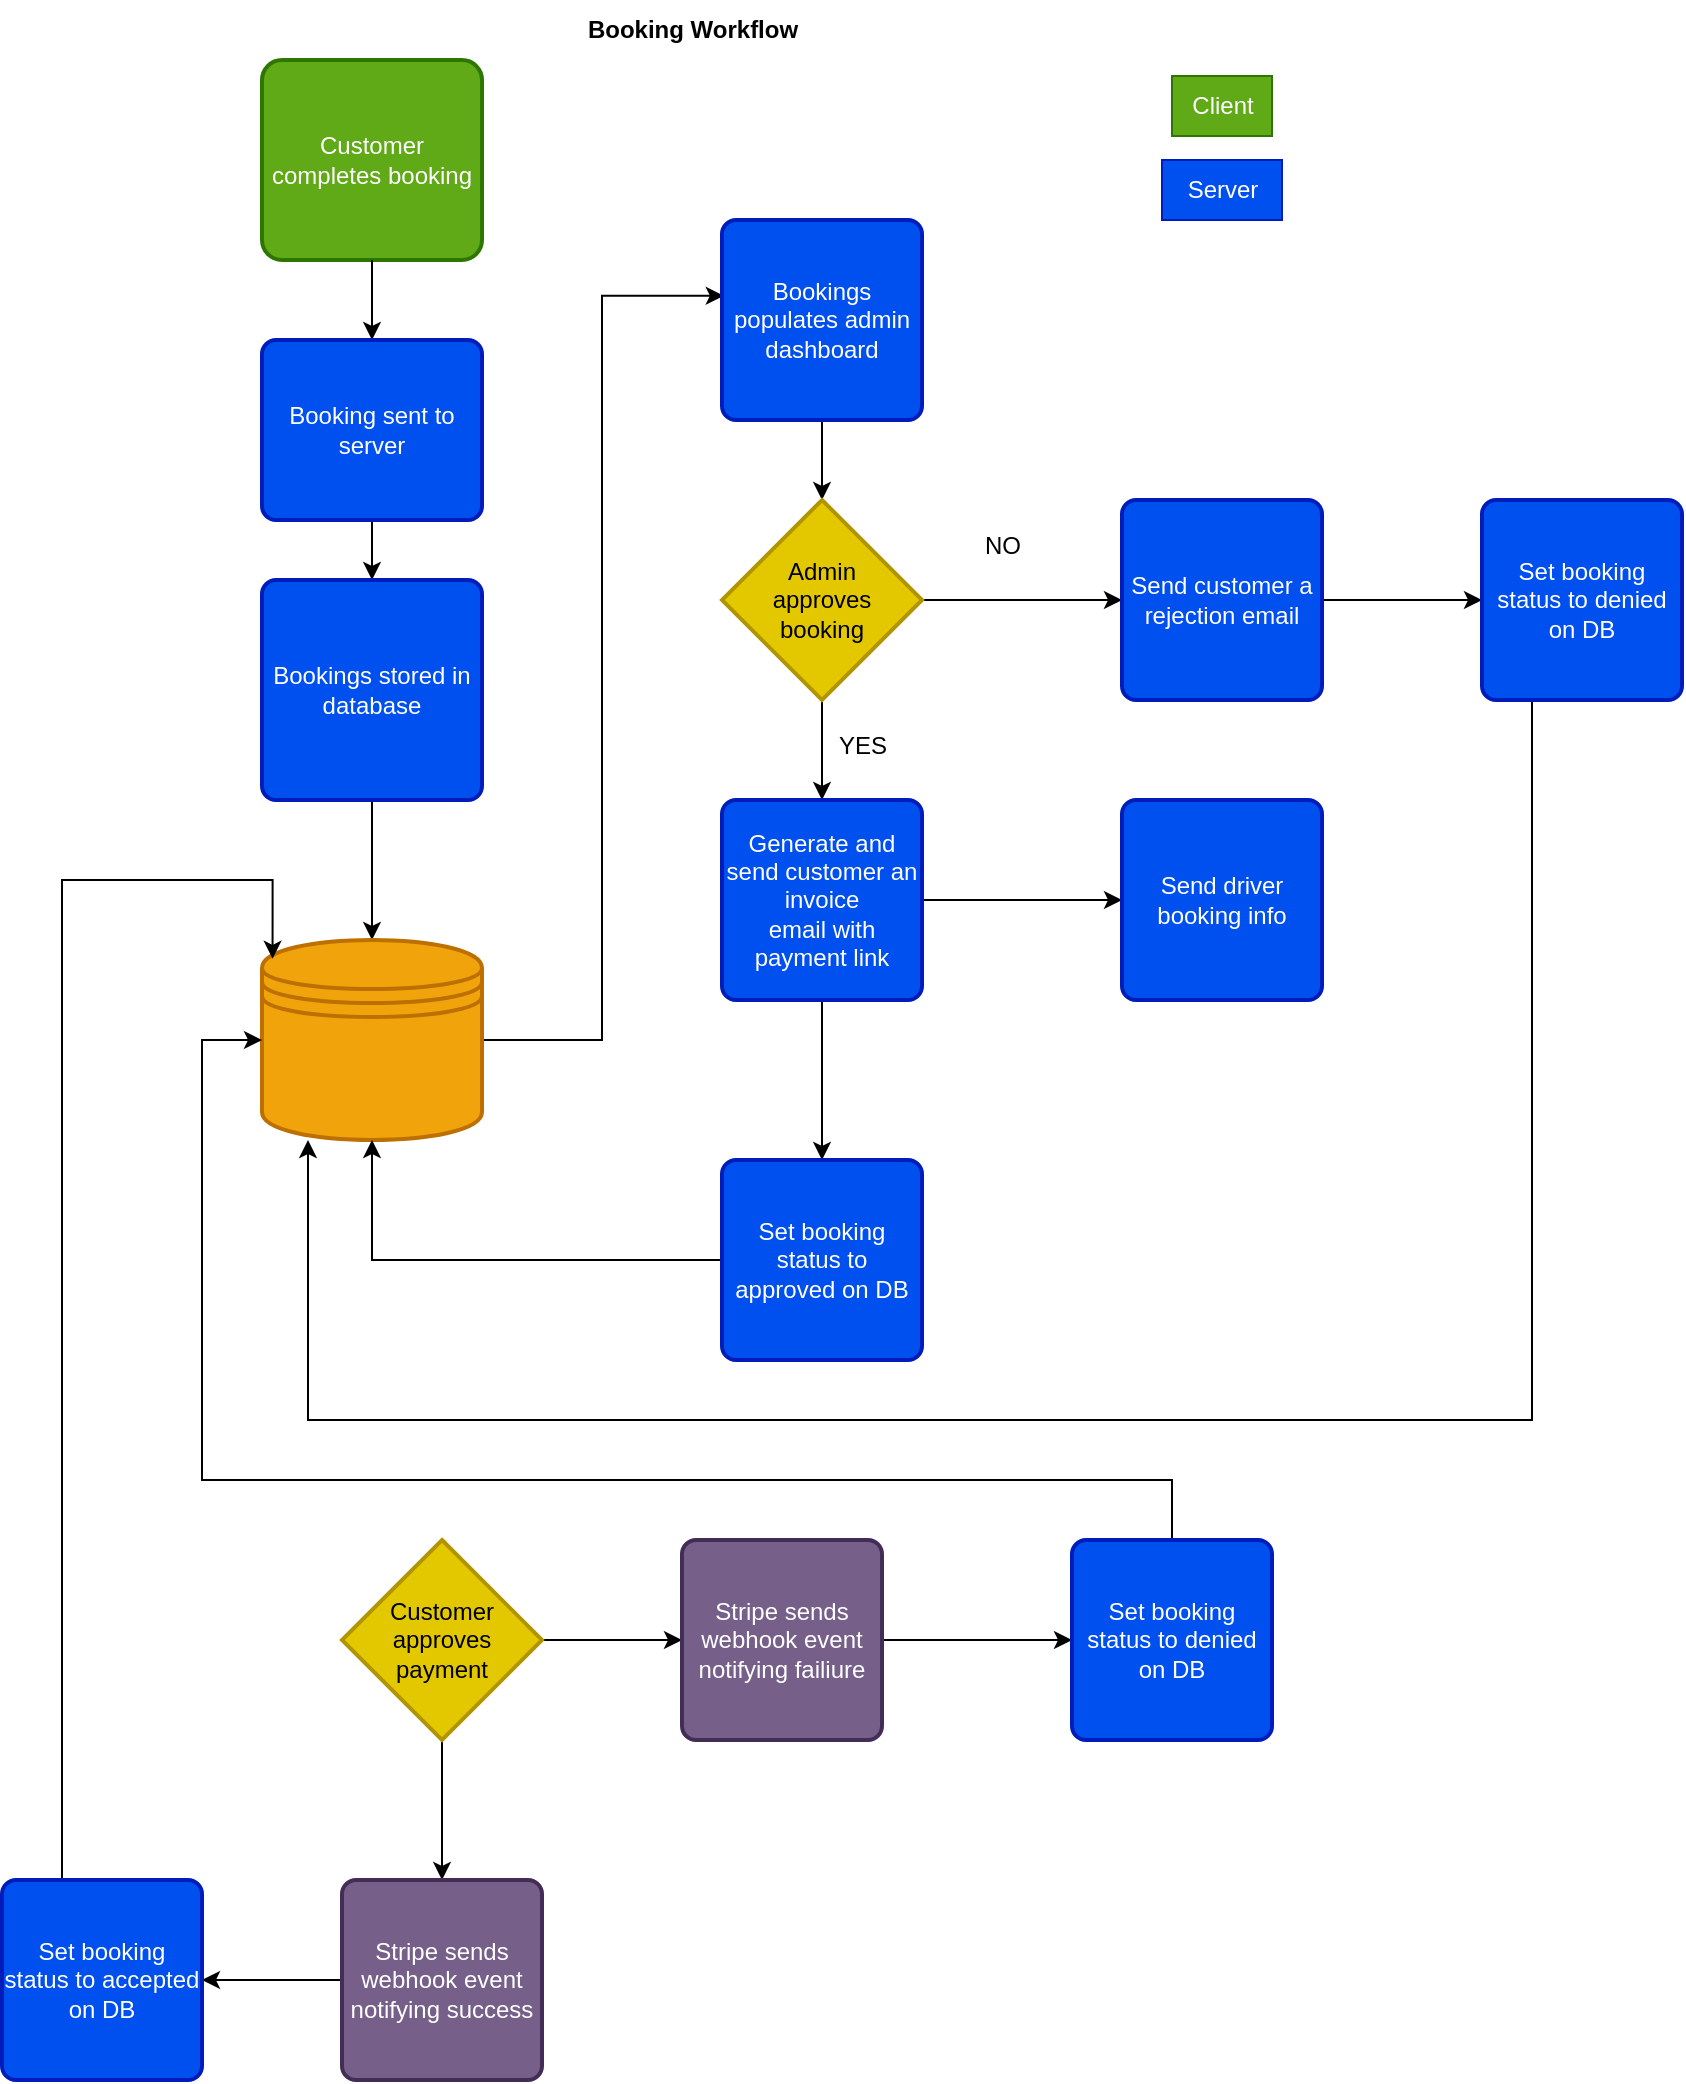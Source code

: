 <mxfile version="21.3.7" type="github">
  <diagram id="C5RBs43oDa-KdzZeNtuy" name="Page-1">
    <mxGraphModel dx="1562" dy="813" grid="1" gridSize="10" guides="1" tooltips="1" connect="1" arrows="1" fold="1" page="1" pageScale="1" pageWidth="827" pageHeight="1169" math="0" shadow="0">
      <root>
        <mxCell id="WIyWlLk6GJQsqaUBKTNV-0" />
        <mxCell id="WIyWlLk6GJQsqaUBKTNV-1" parent="WIyWlLk6GJQsqaUBKTNV-0" />
        <mxCell id="WIyWlLk6GJQsqaUBKTNV-3" value="Customer completes booking" style="rounded=1;whiteSpace=wrap;html=1;fontSize=12;glass=0;strokeWidth=2;shadow=0;absoluteArcSize=1;fillColor=#60a917;fontColor=#ffffff;strokeColor=#2D7600;" parent="WIyWlLk6GJQsqaUBKTNV-1" vertex="1">
          <mxGeometry x="190" y="70" width="110" height="100" as="geometry" />
        </mxCell>
        <mxCell id="DZDIjLRaXIpCxIpOLgWD-2" value="" style="endArrow=classic;html=1;rounded=0;exitX=0.5;exitY=1;exitDx=0;exitDy=0;" edge="1" parent="WIyWlLk6GJQsqaUBKTNV-1" source="WIyWlLk6GJQsqaUBKTNV-3" target="DZDIjLRaXIpCxIpOLgWD-3">
          <mxGeometry width="50" height="50" relative="1" as="geometry">
            <mxPoint x="410" y="460" as="sourcePoint" />
            <mxPoint x="240" y="280" as="targetPoint" />
          </mxGeometry>
        </mxCell>
        <mxCell id="DZDIjLRaXIpCxIpOLgWD-14" style="edgeStyle=orthogonalEdgeStyle;rounded=0;orthogonalLoop=1;jettySize=auto;html=1;exitX=0.5;exitY=1;exitDx=0;exitDy=0;entryX=0.5;entryY=0;entryDx=0;entryDy=0;" edge="1" parent="WIyWlLk6GJQsqaUBKTNV-1" source="DZDIjLRaXIpCxIpOLgWD-3" target="DZDIjLRaXIpCxIpOLgWD-4">
          <mxGeometry relative="1" as="geometry" />
        </mxCell>
        <mxCell id="DZDIjLRaXIpCxIpOLgWD-3" value="Booking sent to server" style="rounded=1;whiteSpace=wrap;html=1;absoluteArcSize=1;arcSize=14;strokeWidth=2;fillColor=#0050ef;fontColor=#ffffff;strokeColor=#001DBC;" vertex="1" parent="WIyWlLk6GJQsqaUBKTNV-1">
          <mxGeometry x="190" y="210" width="110" height="90" as="geometry" />
        </mxCell>
        <mxCell id="DZDIjLRaXIpCxIpOLgWD-15" value="" style="edgeStyle=orthogonalEdgeStyle;rounded=0;orthogonalLoop=1;jettySize=auto;html=1;" edge="1" parent="WIyWlLk6GJQsqaUBKTNV-1" source="DZDIjLRaXIpCxIpOLgWD-4" target="DZDIjLRaXIpCxIpOLgWD-6">
          <mxGeometry relative="1" as="geometry" />
        </mxCell>
        <mxCell id="DZDIjLRaXIpCxIpOLgWD-4" value="Bookings stored in database" style="rounded=1;whiteSpace=wrap;html=1;absoluteArcSize=1;arcSize=14;strokeWidth=2;fillColor=#0050ef;fontColor=#ffffff;strokeColor=#001DBC;" vertex="1" parent="WIyWlLk6GJQsqaUBKTNV-1">
          <mxGeometry x="190" y="330" width="110" height="110" as="geometry" />
        </mxCell>
        <mxCell id="DZDIjLRaXIpCxIpOLgWD-16" style="edgeStyle=orthogonalEdgeStyle;rounded=0;orthogonalLoop=1;jettySize=auto;html=1;exitX=1;exitY=0.5;exitDx=0;exitDy=0;entryX=0.009;entryY=0.379;entryDx=0;entryDy=0;entryPerimeter=0;" edge="1" parent="WIyWlLk6GJQsqaUBKTNV-1" source="DZDIjLRaXIpCxIpOLgWD-6" target="DZDIjLRaXIpCxIpOLgWD-7">
          <mxGeometry relative="1" as="geometry" />
        </mxCell>
        <mxCell id="DZDIjLRaXIpCxIpOLgWD-6" value="" style="shape=datastore;whiteSpace=wrap;html=1;strokeWidth=2;fillColor=#f0a30a;fontColor=#000000;strokeColor=#BD7000;" vertex="1" parent="WIyWlLk6GJQsqaUBKTNV-1">
          <mxGeometry x="190" y="510" width="110" height="100" as="geometry" />
        </mxCell>
        <mxCell id="DZDIjLRaXIpCxIpOLgWD-17" value="" style="edgeStyle=orthogonalEdgeStyle;rounded=0;orthogonalLoop=1;jettySize=auto;html=1;" edge="1" parent="WIyWlLk6GJQsqaUBKTNV-1" source="DZDIjLRaXIpCxIpOLgWD-7" target="DZDIjLRaXIpCxIpOLgWD-9">
          <mxGeometry relative="1" as="geometry" />
        </mxCell>
        <mxCell id="DZDIjLRaXIpCxIpOLgWD-7" value="Bookings populates admin dashboard" style="rounded=1;whiteSpace=wrap;html=1;absoluteArcSize=1;arcSize=14;strokeWidth=2;fillColor=#0050ef;fontColor=#ffffff;strokeColor=#001DBC;" vertex="1" parent="WIyWlLk6GJQsqaUBKTNV-1">
          <mxGeometry x="420" y="150" width="100" height="100" as="geometry" />
        </mxCell>
        <mxCell id="DZDIjLRaXIpCxIpOLgWD-18" value="" style="edgeStyle=orthogonalEdgeStyle;rounded=0;orthogonalLoop=1;jettySize=auto;html=1;" edge="1" parent="WIyWlLk6GJQsqaUBKTNV-1" source="DZDIjLRaXIpCxIpOLgWD-9" target="DZDIjLRaXIpCxIpOLgWD-10">
          <mxGeometry relative="1" as="geometry" />
        </mxCell>
        <mxCell id="DZDIjLRaXIpCxIpOLgWD-19" value="" style="edgeStyle=orthogonalEdgeStyle;rounded=0;orthogonalLoop=1;jettySize=auto;html=1;" edge="1" parent="WIyWlLk6GJQsqaUBKTNV-1" source="DZDIjLRaXIpCxIpOLgWD-9" target="DZDIjLRaXIpCxIpOLgWD-11">
          <mxGeometry relative="1" as="geometry" />
        </mxCell>
        <mxCell id="DZDIjLRaXIpCxIpOLgWD-9" value="Admin &lt;br&gt;approves&lt;br&gt;booking" style="strokeWidth=2;html=1;shape=mxgraph.flowchart.decision;whiteSpace=wrap;fillColor=#e3c800;fontColor=#000000;strokeColor=#B09500;" vertex="1" parent="WIyWlLk6GJQsqaUBKTNV-1">
          <mxGeometry x="420" y="290" width="100" height="100" as="geometry" />
        </mxCell>
        <mxCell id="DZDIjLRaXIpCxIpOLgWD-31" value="" style="edgeStyle=orthogonalEdgeStyle;rounded=0;orthogonalLoop=1;jettySize=auto;html=1;" edge="1" parent="WIyWlLk6GJQsqaUBKTNV-1" source="DZDIjLRaXIpCxIpOLgWD-10" target="DZDIjLRaXIpCxIpOLgWD-30">
          <mxGeometry relative="1" as="geometry" />
        </mxCell>
        <mxCell id="DZDIjLRaXIpCxIpOLgWD-38" value="" style="edgeStyle=orthogonalEdgeStyle;rounded=0;orthogonalLoop=1;jettySize=auto;html=1;" edge="1" parent="WIyWlLk6GJQsqaUBKTNV-1" source="DZDIjLRaXIpCxIpOLgWD-10" target="DZDIjLRaXIpCxIpOLgWD-37">
          <mxGeometry relative="1" as="geometry" />
        </mxCell>
        <mxCell id="DZDIjLRaXIpCxIpOLgWD-10" value="Generate and send customer an invoice&lt;br&gt;email with payment link" style="rounded=1;whiteSpace=wrap;html=1;absoluteArcSize=1;arcSize=14;strokeWidth=2;fillColor=#0050ef;fontColor=#ffffff;strokeColor=#001DBC;" vertex="1" parent="WIyWlLk6GJQsqaUBKTNV-1">
          <mxGeometry x="420" y="440" width="100" height="100" as="geometry" />
        </mxCell>
        <mxCell id="DZDIjLRaXIpCxIpOLgWD-50" value="" style="edgeStyle=orthogonalEdgeStyle;rounded=0;orthogonalLoop=1;jettySize=auto;html=1;" edge="1" parent="WIyWlLk6GJQsqaUBKTNV-1" source="DZDIjLRaXIpCxIpOLgWD-11" target="DZDIjLRaXIpCxIpOLgWD-40">
          <mxGeometry relative="1" as="geometry" />
        </mxCell>
        <mxCell id="DZDIjLRaXIpCxIpOLgWD-11" value="Send customer a rejection email" style="rounded=1;whiteSpace=wrap;html=1;absoluteArcSize=1;arcSize=14;strokeWidth=2;fillColor=#0050ef;fontColor=#ffffff;strokeColor=#001DBC;" vertex="1" parent="WIyWlLk6GJQsqaUBKTNV-1">
          <mxGeometry x="620" y="290" width="100" height="100" as="geometry" />
        </mxCell>
        <mxCell id="DZDIjLRaXIpCxIpOLgWD-20" value="NO&lt;br&gt;" style="text;html=1;align=center;verticalAlign=middle;resizable=0;points=[];autosize=1;strokeColor=none;fillColor=none;" vertex="1" parent="WIyWlLk6GJQsqaUBKTNV-1">
          <mxGeometry x="540" y="298" width="40" height="30" as="geometry" />
        </mxCell>
        <mxCell id="DZDIjLRaXIpCxIpOLgWD-21" value="YES&lt;br&gt;" style="text;html=1;align=center;verticalAlign=middle;resizable=0;points=[];autosize=1;strokeColor=none;fillColor=none;" vertex="1" parent="WIyWlLk6GJQsqaUBKTNV-1">
          <mxGeometry x="465" y="398" width="50" height="30" as="geometry" />
        </mxCell>
        <mxCell id="DZDIjLRaXIpCxIpOLgWD-22" value="&lt;b&gt;Booking Workflow&lt;/b&gt;" style="text;html=1;align=center;verticalAlign=middle;resizable=0;points=[];autosize=1;strokeColor=none;fillColor=none;" vertex="1" parent="WIyWlLk6GJQsqaUBKTNV-1">
          <mxGeometry x="340" y="40" width="130" height="30" as="geometry" />
        </mxCell>
        <mxCell id="DZDIjLRaXIpCxIpOLgWD-24" value="Client" style="text;html=1;align=center;verticalAlign=middle;resizable=0;points=[];autosize=1;strokeColor=#2D7600;fillColor=#60a917;fontColor=#ffffff;" vertex="1" parent="WIyWlLk6GJQsqaUBKTNV-1">
          <mxGeometry x="645" y="78" width="50" height="30" as="geometry" />
        </mxCell>
        <mxCell id="DZDIjLRaXIpCxIpOLgWD-25" value="Server&lt;br&gt;" style="text;html=1;align=center;verticalAlign=middle;resizable=0;points=[];autosize=1;strokeColor=#001DBC;fillColor=#0050ef;fontColor=#ffffff;" vertex="1" parent="WIyWlLk6GJQsqaUBKTNV-1">
          <mxGeometry x="640" y="120" width="60" height="30" as="geometry" />
        </mxCell>
        <mxCell id="DZDIjLRaXIpCxIpOLgWD-34" value="" style="edgeStyle=orthogonalEdgeStyle;rounded=0;orthogonalLoop=1;jettySize=auto;html=1;" edge="1" parent="WIyWlLk6GJQsqaUBKTNV-1" source="DZDIjLRaXIpCxIpOLgWD-26" target="DZDIjLRaXIpCxIpOLgWD-27">
          <mxGeometry relative="1" as="geometry" />
        </mxCell>
        <mxCell id="DZDIjLRaXIpCxIpOLgWD-36" value="" style="edgeStyle=orthogonalEdgeStyle;rounded=0;orthogonalLoop=1;jettySize=auto;html=1;" edge="1" parent="WIyWlLk6GJQsqaUBKTNV-1" source="DZDIjLRaXIpCxIpOLgWD-26" target="DZDIjLRaXIpCxIpOLgWD-28">
          <mxGeometry relative="1" as="geometry" />
        </mxCell>
        <mxCell id="DZDIjLRaXIpCxIpOLgWD-26" value="Customer approves payment" style="strokeWidth=2;html=1;shape=mxgraph.flowchart.decision;whiteSpace=wrap;fillColor=#e3c800;fontColor=#000000;strokeColor=#B09500;" vertex="1" parent="WIyWlLk6GJQsqaUBKTNV-1">
          <mxGeometry x="230" y="810" width="100" height="100" as="geometry" />
        </mxCell>
        <mxCell id="DZDIjLRaXIpCxIpOLgWD-52" value="" style="edgeStyle=orthogonalEdgeStyle;rounded=0;orthogonalLoop=1;jettySize=auto;html=1;" edge="1" parent="WIyWlLk6GJQsqaUBKTNV-1" source="DZDIjLRaXIpCxIpOLgWD-27" target="DZDIjLRaXIpCxIpOLgWD-51">
          <mxGeometry relative="1" as="geometry" />
        </mxCell>
        <mxCell id="DZDIjLRaXIpCxIpOLgWD-27" value="Stripe sends webhook event notifying failiure" style="rounded=1;whiteSpace=wrap;html=1;absoluteArcSize=1;arcSize=14;strokeWidth=2;fillColor=#76608a;fontColor=#ffffff;strokeColor=#432D57;" vertex="1" parent="WIyWlLk6GJQsqaUBKTNV-1">
          <mxGeometry x="400" y="810" width="100" height="100" as="geometry" />
        </mxCell>
        <mxCell id="DZDIjLRaXIpCxIpOLgWD-55" style="edgeStyle=orthogonalEdgeStyle;rounded=0;orthogonalLoop=1;jettySize=auto;html=1;entryX=1;entryY=0.5;entryDx=0;entryDy=0;" edge="1" parent="WIyWlLk6GJQsqaUBKTNV-1" source="DZDIjLRaXIpCxIpOLgWD-28" target="DZDIjLRaXIpCxIpOLgWD-54">
          <mxGeometry relative="1" as="geometry" />
        </mxCell>
        <mxCell id="DZDIjLRaXIpCxIpOLgWD-28" value="Stripe sends webhook event notifying success" style="rounded=1;whiteSpace=wrap;html=1;absoluteArcSize=1;arcSize=14;strokeWidth=2;fillColor=#76608a;fontColor=#ffffff;strokeColor=#432D57;" vertex="1" parent="WIyWlLk6GJQsqaUBKTNV-1">
          <mxGeometry x="230" y="980" width="100" height="100" as="geometry" />
        </mxCell>
        <mxCell id="DZDIjLRaXIpCxIpOLgWD-30" value="Send driver booking info" style="rounded=1;whiteSpace=wrap;html=1;absoluteArcSize=1;arcSize=14;strokeWidth=2;fillColor=#0050ef;fontColor=#ffffff;strokeColor=#001DBC;" vertex="1" parent="WIyWlLk6GJQsqaUBKTNV-1">
          <mxGeometry x="620" y="440" width="100" height="100" as="geometry" />
        </mxCell>
        <mxCell id="DZDIjLRaXIpCxIpOLgWD-39" style="edgeStyle=orthogonalEdgeStyle;rounded=0;orthogonalLoop=1;jettySize=auto;html=1;exitX=0;exitY=0.5;exitDx=0;exitDy=0;entryX=0.5;entryY=1;entryDx=0;entryDy=0;" edge="1" parent="WIyWlLk6GJQsqaUBKTNV-1" source="DZDIjLRaXIpCxIpOLgWD-37" target="DZDIjLRaXIpCxIpOLgWD-6">
          <mxGeometry relative="1" as="geometry" />
        </mxCell>
        <mxCell id="DZDIjLRaXIpCxIpOLgWD-37" value="Set booking status to approved on DB" style="rounded=1;whiteSpace=wrap;html=1;absoluteArcSize=1;arcSize=14;strokeWidth=2;fillColor=#0050ef;fontColor=#ffffff;strokeColor=#001DBC;" vertex="1" parent="WIyWlLk6GJQsqaUBKTNV-1">
          <mxGeometry x="420" y="620" width="100" height="100" as="geometry" />
        </mxCell>
        <mxCell id="DZDIjLRaXIpCxIpOLgWD-46" style="edgeStyle=orthogonalEdgeStyle;rounded=0;orthogonalLoop=1;jettySize=auto;html=1;exitX=0.25;exitY=1;exitDx=0;exitDy=0;" edge="1" parent="WIyWlLk6GJQsqaUBKTNV-1" source="DZDIjLRaXIpCxIpOLgWD-40" target="DZDIjLRaXIpCxIpOLgWD-6">
          <mxGeometry relative="1" as="geometry">
            <Array as="points">
              <mxPoint x="825" y="750" />
              <mxPoint x="213" y="750" />
            </Array>
          </mxGeometry>
        </mxCell>
        <mxCell id="DZDIjLRaXIpCxIpOLgWD-40" value="Set booking status to denied on DB" style="rounded=1;whiteSpace=wrap;html=1;absoluteArcSize=1;arcSize=14;strokeWidth=2;fillColor=#0050ef;fontColor=#ffffff;strokeColor=#001DBC;" vertex="1" parent="WIyWlLk6GJQsqaUBKTNV-1">
          <mxGeometry x="800" y="290" width="100" height="100" as="geometry" />
        </mxCell>
        <mxCell id="DZDIjLRaXIpCxIpOLgWD-53" style="edgeStyle=orthogonalEdgeStyle;rounded=0;orthogonalLoop=1;jettySize=auto;html=1;entryX=0;entryY=0.5;entryDx=0;entryDy=0;" edge="1" parent="WIyWlLk6GJQsqaUBKTNV-1" source="DZDIjLRaXIpCxIpOLgWD-51" target="DZDIjLRaXIpCxIpOLgWD-6">
          <mxGeometry relative="1" as="geometry">
            <Array as="points">
              <mxPoint x="645" y="780" />
              <mxPoint x="160" y="780" />
              <mxPoint x="160" y="560" />
            </Array>
          </mxGeometry>
        </mxCell>
        <mxCell id="DZDIjLRaXIpCxIpOLgWD-51" value="Set booking status to denied on DB" style="rounded=1;whiteSpace=wrap;html=1;absoluteArcSize=1;arcSize=14;strokeWidth=2;fillColor=#0050ef;fontColor=#ffffff;strokeColor=#001DBC;" vertex="1" parent="WIyWlLk6GJQsqaUBKTNV-1">
          <mxGeometry x="595" y="810" width="100" height="100" as="geometry" />
        </mxCell>
        <mxCell id="DZDIjLRaXIpCxIpOLgWD-57" style="edgeStyle=orthogonalEdgeStyle;rounded=0;orthogonalLoop=1;jettySize=auto;html=1;entryX=0.048;entryY=0.094;entryDx=0;entryDy=0;entryPerimeter=0;" edge="1" parent="WIyWlLk6GJQsqaUBKTNV-1" source="DZDIjLRaXIpCxIpOLgWD-54" target="DZDIjLRaXIpCxIpOLgWD-6">
          <mxGeometry relative="1" as="geometry">
            <mxPoint x="110" y="480" as="targetPoint" />
            <Array as="points">
              <mxPoint x="90" y="480" />
              <mxPoint x="195" y="480" />
            </Array>
          </mxGeometry>
        </mxCell>
        <mxCell id="DZDIjLRaXIpCxIpOLgWD-54" value="Set booking status to accepted on DB" style="rounded=1;whiteSpace=wrap;html=1;absoluteArcSize=1;arcSize=14;strokeWidth=2;fillColor=#0050ef;fontColor=#ffffff;strokeColor=#001DBC;" vertex="1" parent="WIyWlLk6GJQsqaUBKTNV-1">
          <mxGeometry x="60" y="980" width="100" height="100" as="geometry" />
        </mxCell>
      </root>
    </mxGraphModel>
  </diagram>
</mxfile>
